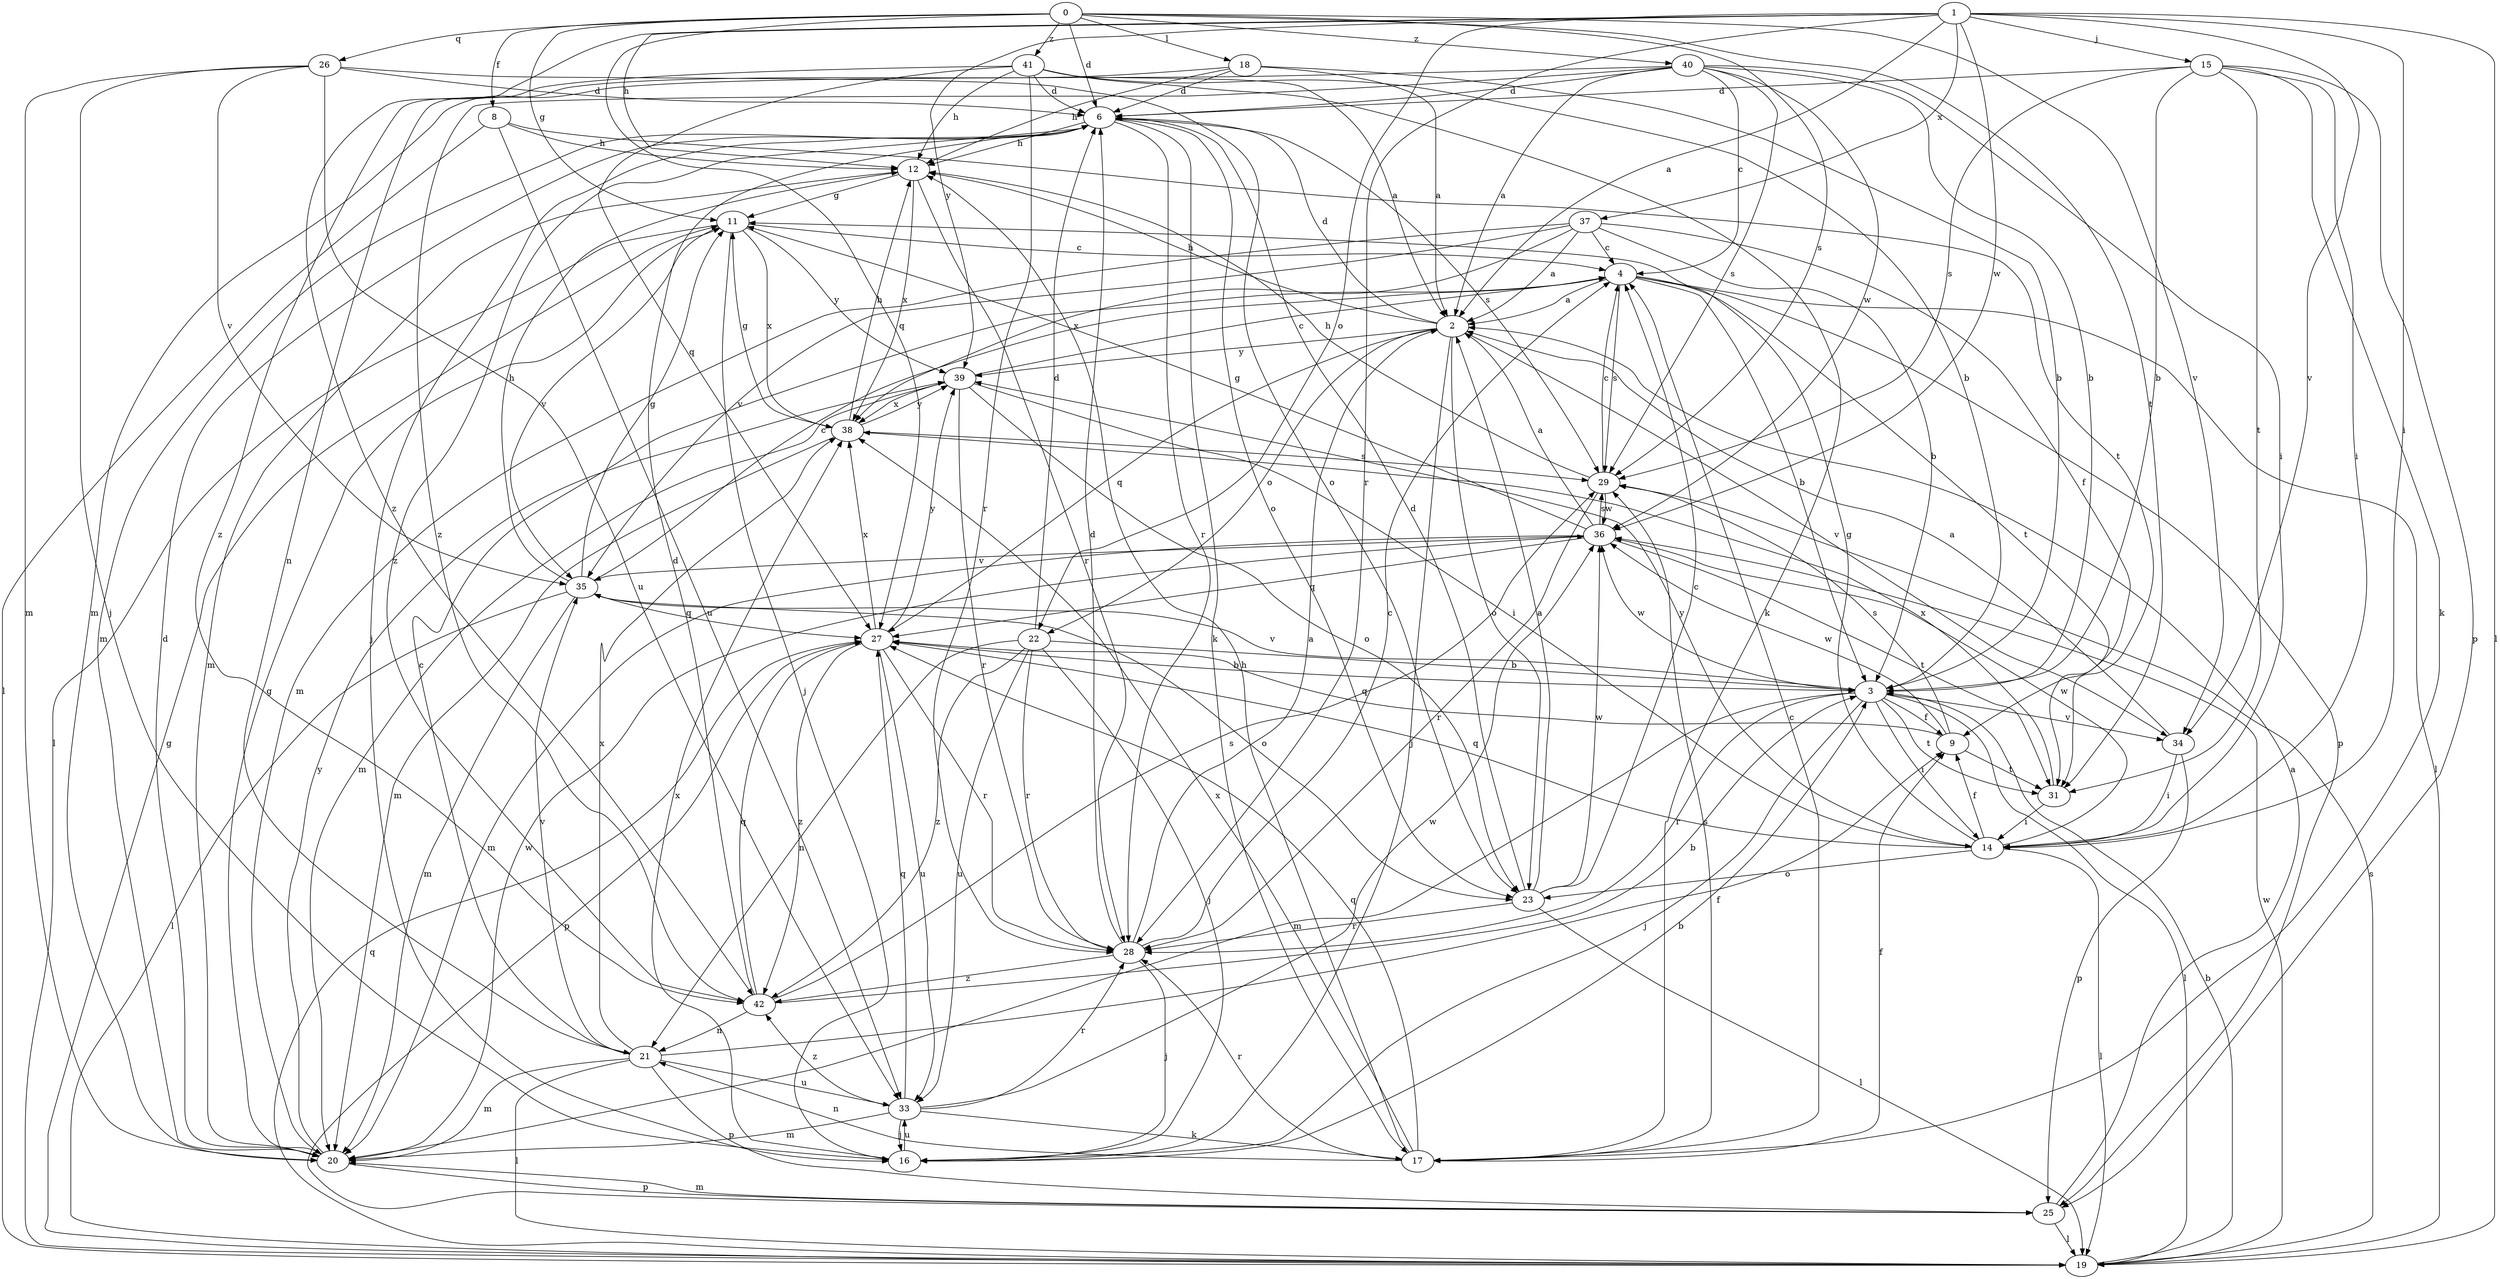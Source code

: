 strict digraph  {
0;
1;
2;
3;
4;
6;
8;
9;
11;
12;
14;
15;
16;
17;
18;
19;
20;
21;
22;
23;
25;
26;
27;
28;
29;
31;
33;
34;
35;
36;
37;
38;
39;
40;
41;
42;
0 -> 6  [label=d];
0 -> 8  [label=f];
0 -> 11  [label=g];
0 -> 18  [label=l];
0 -> 26  [label=q];
0 -> 27  [label=q];
0 -> 29  [label=s];
0 -> 31  [label=t];
0 -> 34  [label=v];
0 -> 40  [label=z];
0 -> 41  [label=z];
1 -> 2  [label=a];
1 -> 12  [label=h];
1 -> 14  [label=i];
1 -> 15  [label=j];
1 -> 19  [label=l];
1 -> 22  [label=o];
1 -> 28  [label=r];
1 -> 34  [label=v];
1 -> 36  [label=w];
1 -> 37  [label=x];
1 -> 39  [label=y];
1 -> 42  [label=z];
2 -> 6  [label=d];
2 -> 12  [label=h];
2 -> 16  [label=j];
2 -> 22  [label=o];
2 -> 23  [label=o];
2 -> 27  [label=q];
2 -> 34  [label=v];
2 -> 39  [label=y];
3 -> 9  [label=f];
3 -> 14  [label=i];
3 -> 16  [label=j];
3 -> 19  [label=l];
3 -> 20  [label=m];
3 -> 28  [label=r];
3 -> 31  [label=t];
3 -> 34  [label=v];
3 -> 35  [label=v];
3 -> 36  [label=w];
4 -> 2  [label=a];
4 -> 3  [label=b];
4 -> 19  [label=l];
4 -> 25  [label=p];
4 -> 29  [label=s];
4 -> 31  [label=t];
6 -> 12  [label=h];
6 -> 16  [label=j];
6 -> 17  [label=k];
6 -> 20  [label=m];
6 -> 23  [label=o];
6 -> 28  [label=r];
6 -> 29  [label=s];
6 -> 42  [label=z];
8 -> 12  [label=h];
8 -> 19  [label=l];
8 -> 31  [label=t];
8 -> 33  [label=u];
9 -> 27  [label=q];
9 -> 29  [label=s];
9 -> 31  [label=t];
9 -> 36  [label=w];
11 -> 4  [label=c];
11 -> 16  [label=j];
11 -> 19  [label=l];
11 -> 35  [label=v];
11 -> 38  [label=x];
11 -> 39  [label=y];
12 -> 11  [label=g];
12 -> 20  [label=m];
12 -> 28  [label=r];
12 -> 38  [label=x];
14 -> 9  [label=f];
14 -> 11  [label=g];
14 -> 19  [label=l];
14 -> 23  [label=o];
14 -> 27  [label=q];
14 -> 36  [label=w];
14 -> 39  [label=y];
15 -> 3  [label=b];
15 -> 6  [label=d];
15 -> 14  [label=i];
15 -> 17  [label=k];
15 -> 25  [label=p];
15 -> 29  [label=s];
15 -> 31  [label=t];
16 -> 3  [label=b];
16 -> 33  [label=u];
16 -> 38  [label=x];
17 -> 4  [label=c];
17 -> 9  [label=f];
17 -> 12  [label=h];
17 -> 21  [label=n];
17 -> 27  [label=q];
17 -> 28  [label=r];
17 -> 29  [label=s];
17 -> 38  [label=x];
18 -> 2  [label=a];
18 -> 3  [label=b];
18 -> 6  [label=d];
18 -> 12  [label=h];
18 -> 21  [label=n];
19 -> 3  [label=b];
19 -> 11  [label=g];
19 -> 27  [label=q];
19 -> 29  [label=s];
19 -> 36  [label=w];
20 -> 6  [label=d];
20 -> 11  [label=g];
20 -> 25  [label=p];
20 -> 36  [label=w];
20 -> 39  [label=y];
21 -> 4  [label=c];
21 -> 9  [label=f];
21 -> 19  [label=l];
21 -> 20  [label=m];
21 -> 25  [label=p];
21 -> 33  [label=u];
21 -> 35  [label=v];
21 -> 38  [label=x];
22 -> 3  [label=b];
22 -> 6  [label=d];
22 -> 16  [label=j];
22 -> 21  [label=n];
22 -> 28  [label=r];
22 -> 33  [label=u];
22 -> 42  [label=z];
23 -> 2  [label=a];
23 -> 4  [label=c];
23 -> 6  [label=d];
23 -> 19  [label=l];
23 -> 28  [label=r];
23 -> 36  [label=w];
25 -> 2  [label=a];
25 -> 19  [label=l];
25 -> 20  [label=m];
26 -> 6  [label=d];
26 -> 16  [label=j];
26 -> 20  [label=m];
26 -> 23  [label=o];
26 -> 33  [label=u];
26 -> 35  [label=v];
27 -> 3  [label=b];
27 -> 25  [label=p];
27 -> 28  [label=r];
27 -> 33  [label=u];
27 -> 38  [label=x];
27 -> 39  [label=y];
27 -> 42  [label=z];
28 -> 2  [label=a];
28 -> 4  [label=c];
28 -> 6  [label=d];
28 -> 16  [label=j];
28 -> 42  [label=z];
29 -> 4  [label=c];
29 -> 12  [label=h];
29 -> 28  [label=r];
29 -> 36  [label=w];
31 -> 14  [label=i];
31 -> 38  [label=x];
33 -> 16  [label=j];
33 -> 17  [label=k];
33 -> 20  [label=m];
33 -> 27  [label=q];
33 -> 28  [label=r];
33 -> 36  [label=w];
33 -> 42  [label=z];
34 -> 2  [label=a];
34 -> 14  [label=i];
34 -> 25  [label=p];
35 -> 4  [label=c];
35 -> 11  [label=g];
35 -> 12  [label=h];
35 -> 19  [label=l];
35 -> 20  [label=m];
35 -> 23  [label=o];
35 -> 27  [label=q];
36 -> 2  [label=a];
36 -> 11  [label=g];
36 -> 20  [label=m];
36 -> 27  [label=q];
36 -> 29  [label=s];
36 -> 31  [label=t];
36 -> 35  [label=v];
37 -> 2  [label=a];
37 -> 3  [label=b];
37 -> 4  [label=c];
37 -> 9  [label=f];
37 -> 20  [label=m];
37 -> 35  [label=v];
37 -> 38  [label=x];
38 -> 11  [label=g];
38 -> 12  [label=h];
38 -> 20  [label=m];
38 -> 29  [label=s];
38 -> 39  [label=y];
39 -> 4  [label=c];
39 -> 14  [label=i];
39 -> 20  [label=m];
39 -> 23  [label=o];
39 -> 28  [label=r];
39 -> 38  [label=x];
40 -> 2  [label=a];
40 -> 3  [label=b];
40 -> 4  [label=c];
40 -> 6  [label=d];
40 -> 14  [label=i];
40 -> 20  [label=m];
40 -> 29  [label=s];
40 -> 36  [label=w];
40 -> 42  [label=z];
41 -> 2  [label=a];
41 -> 3  [label=b];
41 -> 6  [label=d];
41 -> 12  [label=h];
41 -> 17  [label=k];
41 -> 27  [label=q];
41 -> 28  [label=r];
41 -> 42  [label=z];
42 -> 3  [label=b];
42 -> 6  [label=d];
42 -> 21  [label=n];
42 -> 27  [label=q];
42 -> 29  [label=s];
}
